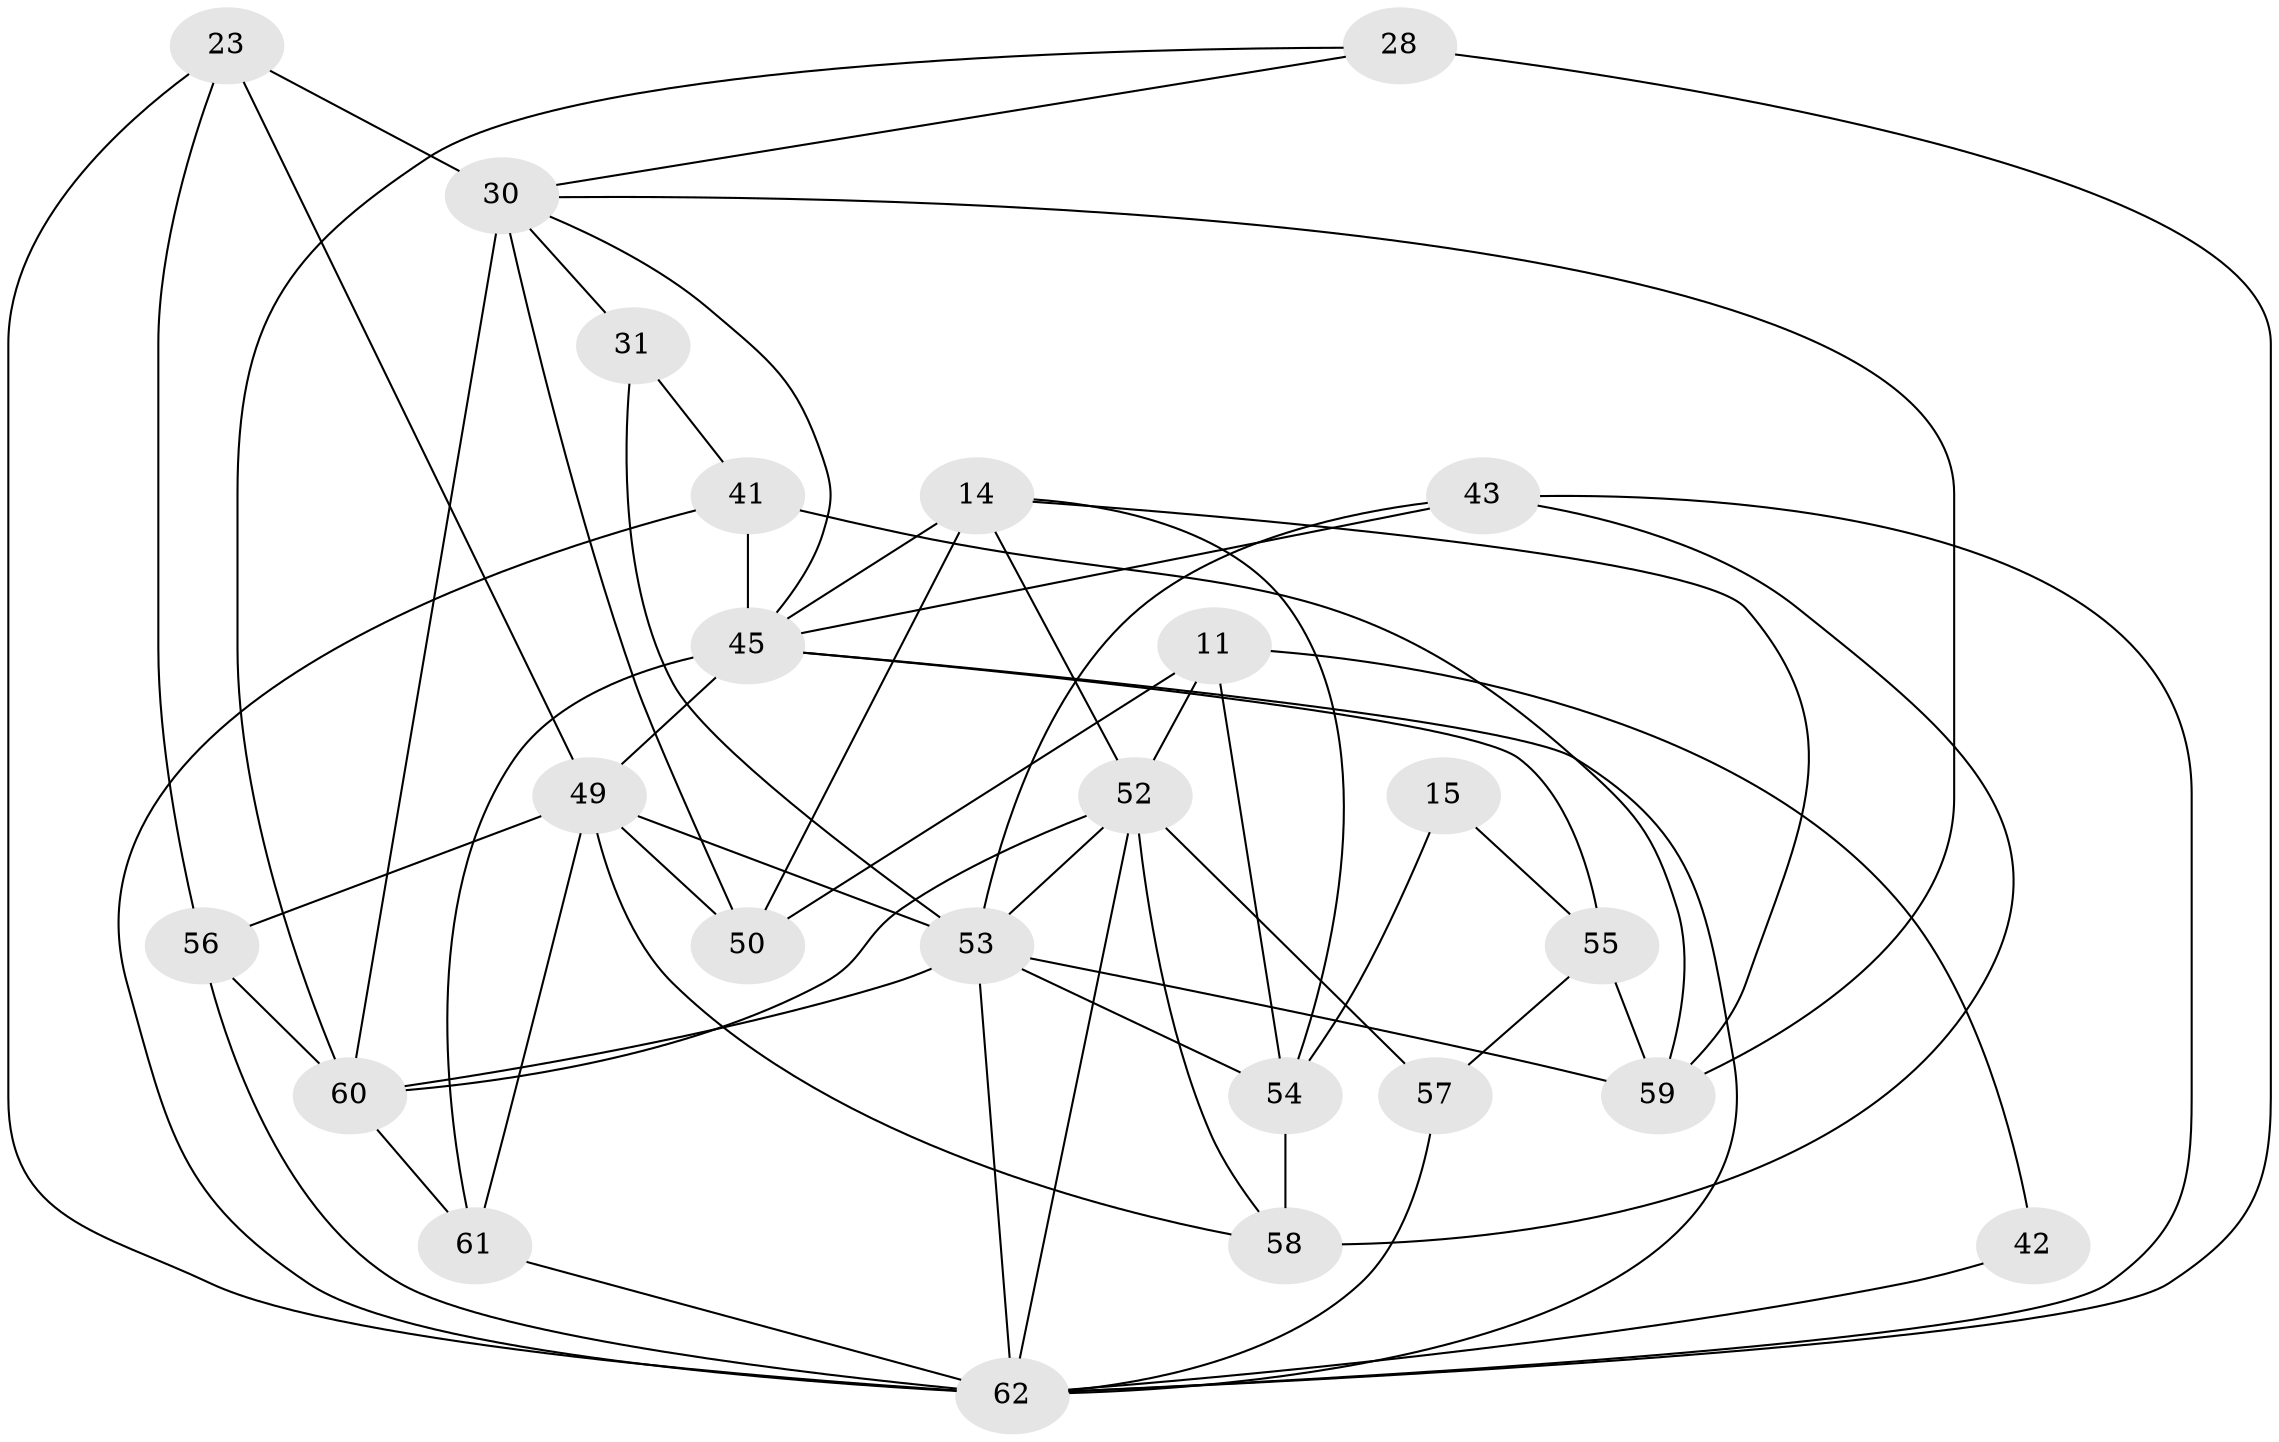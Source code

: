 // original degree distribution, {5: 0.20967741935483872, 3: 0.25806451612903225, 4: 0.25806451612903225, 2: 0.14516129032258066, 6: 0.08064516129032258, 7: 0.016129032258064516, 8: 0.03225806451612903}
// Generated by graph-tools (version 1.1) at 2025/53/03/04/25 21:53:51]
// undirected, 24 vertices, 59 edges
graph export_dot {
graph [start="1"]
  node [color=gray90,style=filled];
  11;
  14 [super="+13"];
  15;
  23 [super="+16"];
  28;
  30 [super="+26"];
  31 [super="+29"];
  41 [super="+33"];
  42;
  43 [super="+18"];
  45 [super="+32+44"];
  49 [super="+12+38+36"];
  50 [super="+3"];
  52 [super="+1"];
  53 [super="+21+34+27"];
  54 [super="+51+8"];
  55 [super="+39"];
  56;
  57 [super="+4"];
  58 [super="+48"];
  59 [super="+7"];
  60 [super="+5+46"];
  61 [super="+10"];
  62 [super="+37+20+47+35"];
  11 -- 54 [weight=2];
  11 -- 50;
  11 -- 42;
  11 -- 52;
  14 -- 50 [weight=2];
  14 -- 52;
  14 -- 54;
  14 -- 59;
  14 -- 45;
  15 -- 54;
  15 -- 55;
  23 -- 56 [weight=2];
  23 -- 30 [weight=2];
  23 -- 49;
  23 -- 62;
  28 -- 30 [weight=2];
  28 -- 60;
  28 -- 62 [weight=3];
  30 -- 59;
  30 -- 60;
  30 -- 50 [weight=2];
  30 -- 31;
  30 -- 45;
  31 -- 41;
  31 -- 53;
  41 -- 59;
  41 -- 45 [weight=3];
  41 -- 62 [weight=2];
  42 -- 62;
  43 -- 58 [weight=2];
  43 -- 53 [weight=2];
  43 -- 45;
  43 -- 62;
  45 -- 49;
  45 -- 55;
  45 -- 61 [weight=3];
  45 -- 62;
  49 -- 53;
  49 -- 50;
  49 -- 56;
  49 -- 58;
  49 -- 61;
  52 -- 53 [weight=2];
  52 -- 57 [weight=2];
  52 -- 58;
  52 -- 60;
  52 -- 62;
  53 -- 54 [weight=3];
  53 -- 62 [weight=2];
  53 -- 60;
  53 -- 59;
  54 -- 58;
  55 -- 59 [weight=2];
  55 -- 57;
  56 -- 60 [weight=3];
  56 -- 62 [weight=2];
  57 -- 62;
  60 -- 61;
  61 -- 62;
}
